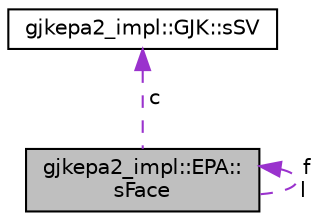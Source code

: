 digraph "gjkepa2_impl::EPA::sFace"
{
  edge [fontname="Helvetica",fontsize="10",labelfontname="Helvetica",labelfontsize="10"];
  node [fontname="Helvetica",fontsize="10",shape=record];
  Node1 [label="gjkepa2_impl::EPA::\lsFace",height=0.2,width=0.4,color="black", fillcolor="grey75", style="filled", fontcolor="black"];
  Node2 -> Node1 [dir="back",color="darkorchid3",fontsize="10",style="dashed",label=" c" ,fontname="Helvetica"];
  Node2 [label="gjkepa2_impl::GJK::sSV",height=0.2,width=0.4,color="black", fillcolor="white", style="filled",URL="$structgjkepa2__impl_1_1_g_j_k_1_1s_s_v.html"];
  Node1 -> Node1 [dir="back",color="darkorchid3",fontsize="10",style="dashed",label=" f\nl" ,fontname="Helvetica"];
}
